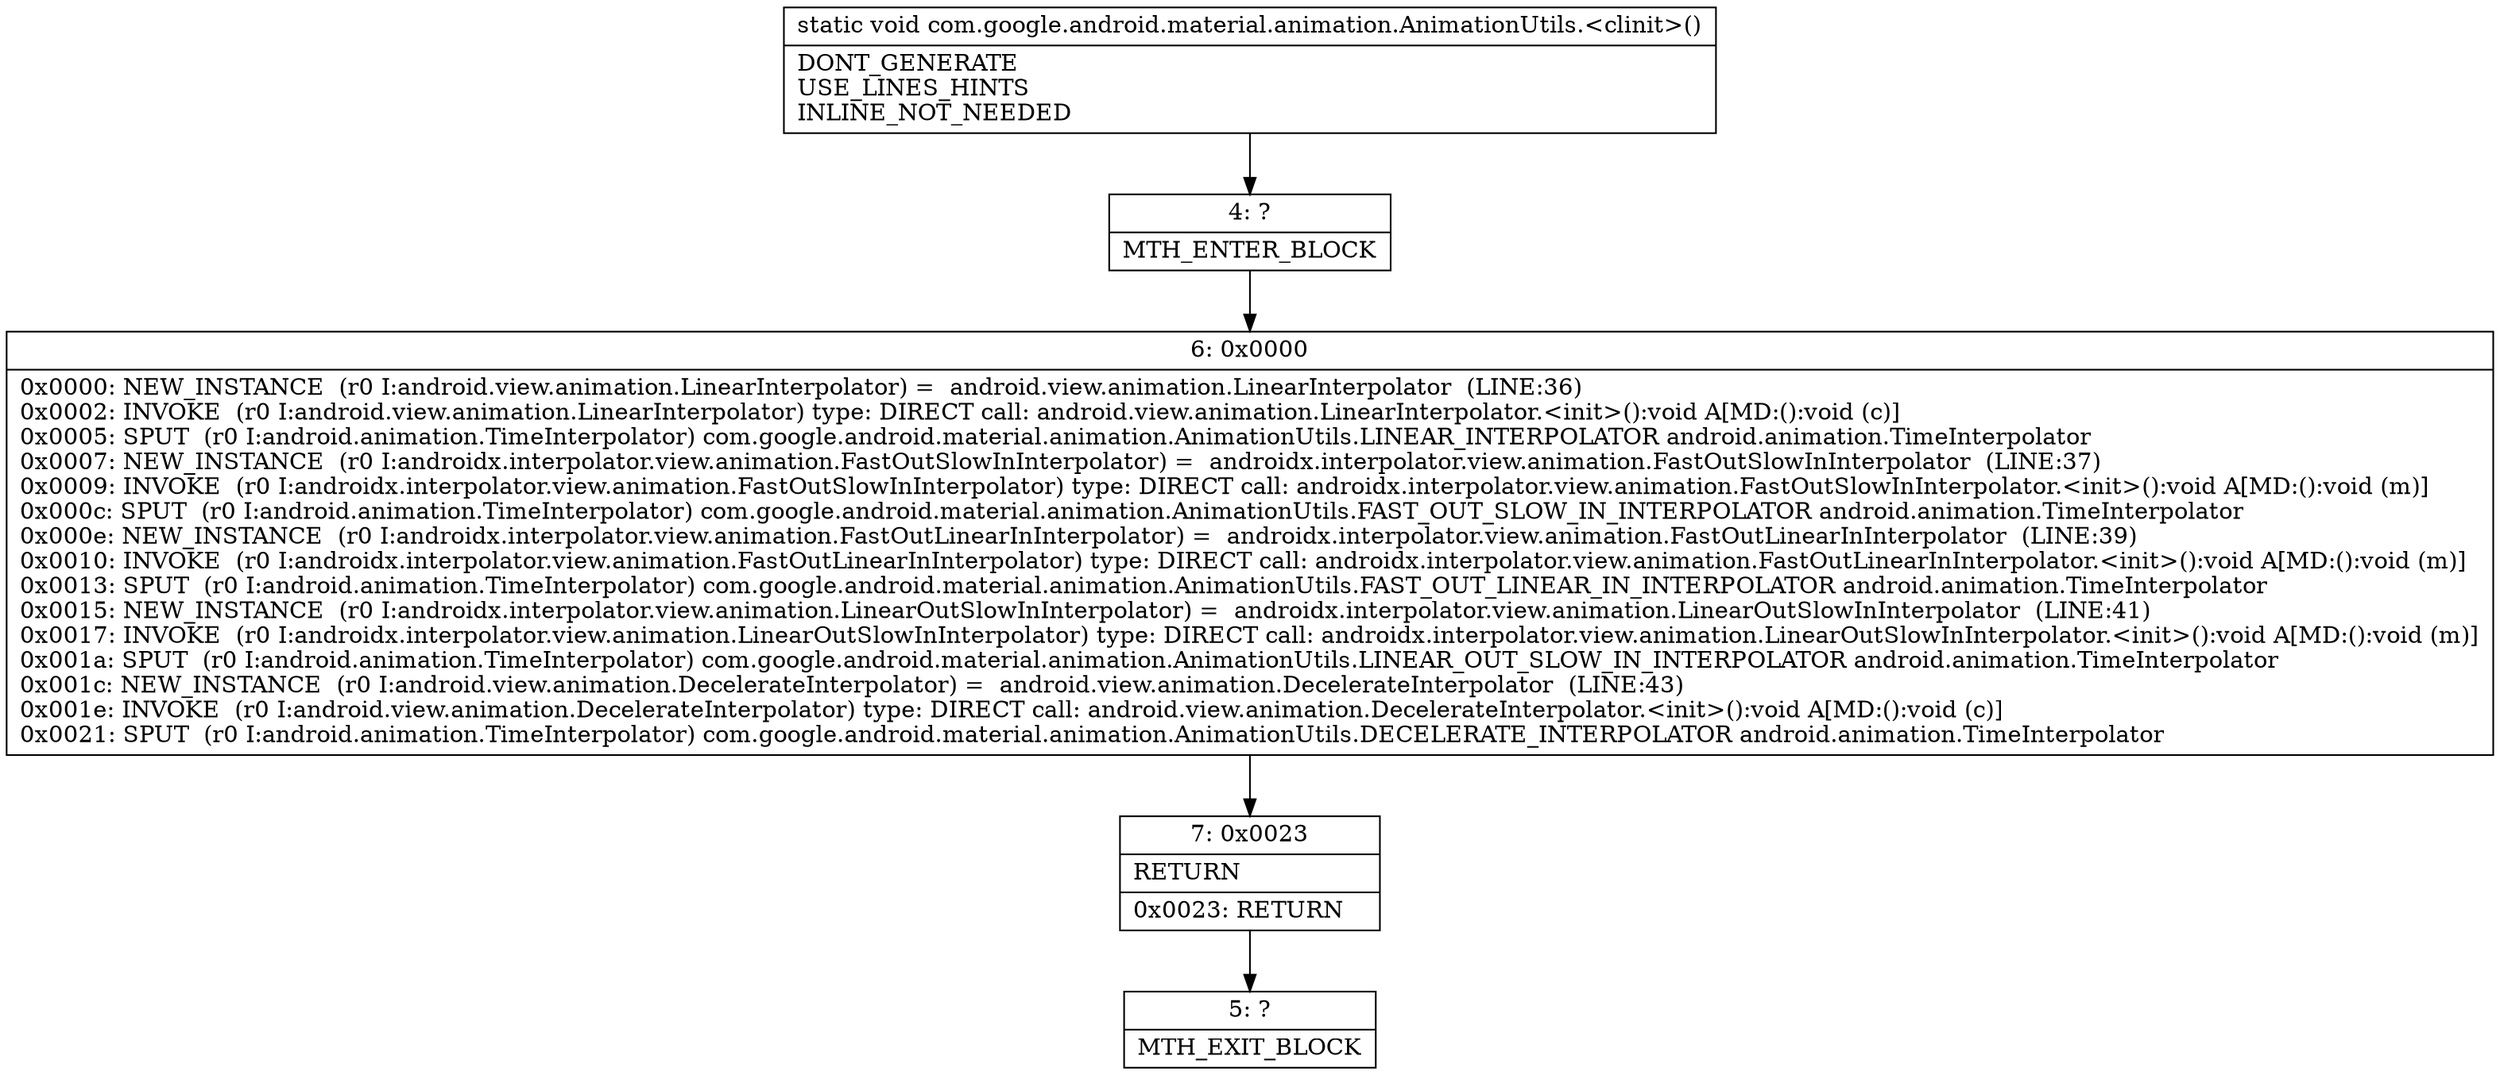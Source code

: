 digraph "CFG forcom.google.android.material.animation.AnimationUtils.\<clinit\>()V" {
Node_4 [shape=record,label="{4\:\ ?|MTH_ENTER_BLOCK\l}"];
Node_6 [shape=record,label="{6\:\ 0x0000|0x0000: NEW_INSTANCE  (r0 I:android.view.animation.LinearInterpolator) =  android.view.animation.LinearInterpolator  (LINE:36)\l0x0002: INVOKE  (r0 I:android.view.animation.LinearInterpolator) type: DIRECT call: android.view.animation.LinearInterpolator.\<init\>():void A[MD:():void (c)]\l0x0005: SPUT  (r0 I:android.animation.TimeInterpolator) com.google.android.material.animation.AnimationUtils.LINEAR_INTERPOLATOR android.animation.TimeInterpolator \l0x0007: NEW_INSTANCE  (r0 I:androidx.interpolator.view.animation.FastOutSlowInInterpolator) =  androidx.interpolator.view.animation.FastOutSlowInInterpolator  (LINE:37)\l0x0009: INVOKE  (r0 I:androidx.interpolator.view.animation.FastOutSlowInInterpolator) type: DIRECT call: androidx.interpolator.view.animation.FastOutSlowInInterpolator.\<init\>():void A[MD:():void (m)]\l0x000c: SPUT  (r0 I:android.animation.TimeInterpolator) com.google.android.material.animation.AnimationUtils.FAST_OUT_SLOW_IN_INTERPOLATOR android.animation.TimeInterpolator \l0x000e: NEW_INSTANCE  (r0 I:androidx.interpolator.view.animation.FastOutLinearInInterpolator) =  androidx.interpolator.view.animation.FastOutLinearInInterpolator  (LINE:39)\l0x0010: INVOKE  (r0 I:androidx.interpolator.view.animation.FastOutLinearInInterpolator) type: DIRECT call: androidx.interpolator.view.animation.FastOutLinearInInterpolator.\<init\>():void A[MD:():void (m)]\l0x0013: SPUT  (r0 I:android.animation.TimeInterpolator) com.google.android.material.animation.AnimationUtils.FAST_OUT_LINEAR_IN_INTERPOLATOR android.animation.TimeInterpolator \l0x0015: NEW_INSTANCE  (r0 I:androidx.interpolator.view.animation.LinearOutSlowInInterpolator) =  androidx.interpolator.view.animation.LinearOutSlowInInterpolator  (LINE:41)\l0x0017: INVOKE  (r0 I:androidx.interpolator.view.animation.LinearOutSlowInInterpolator) type: DIRECT call: androidx.interpolator.view.animation.LinearOutSlowInInterpolator.\<init\>():void A[MD:():void (m)]\l0x001a: SPUT  (r0 I:android.animation.TimeInterpolator) com.google.android.material.animation.AnimationUtils.LINEAR_OUT_SLOW_IN_INTERPOLATOR android.animation.TimeInterpolator \l0x001c: NEW_INSTANCE  (r0 I:android.view.animation.DecelerateInterpolator) =  android.view.animation.DecelerateInterpolator  (LINE:43)\l0x001e: INVOKE  (r0 I:android.view.animation.DecelerateInterpolator) type: DIRECT call: android.view.animation.DecelerateInterpolator.\<init\>():void A[MD:():void (c)]\l0x0021: SPUT  (r0 I:android.animation.TimeInterpolator) com.google.android.material.animation.AnimationUtils.DECELERATE_INTERPOLATOR android.animation.TimeInterpolator \l}"];
Node_7 [shape=record,label="{7\:\ 0x0023|RETURN\l|0x0023: RETURN   \l}"];
Node_5 [shape=record,label="{5\:\ ?|MTH_EXIT_BLOCK\l}"];
MethodNode[shape=record,label="{static void com.google.android.material.animation.AnimationUtils.\<clinit\>()  | DONT_GENERATE\lUSE_LINES_HINTS\lINLINE_NOT_NEEDED\l}"];
MethodNode -> Node_4;Node_4 -> Node_6;
Node_6 -> Node_7;
Node_7 -> Node_5;
}

